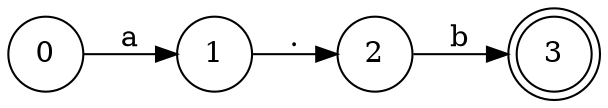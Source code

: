 // Diagrama NFA
strict digraph {
	rankdir=LR
	node [shape=circle]
	0 -> 1 [label=a]
	1 -> 2 [label="."]
	0 -> 1
	2 -> 3 [label=b]
	3 [shape=doublecircle]
}
